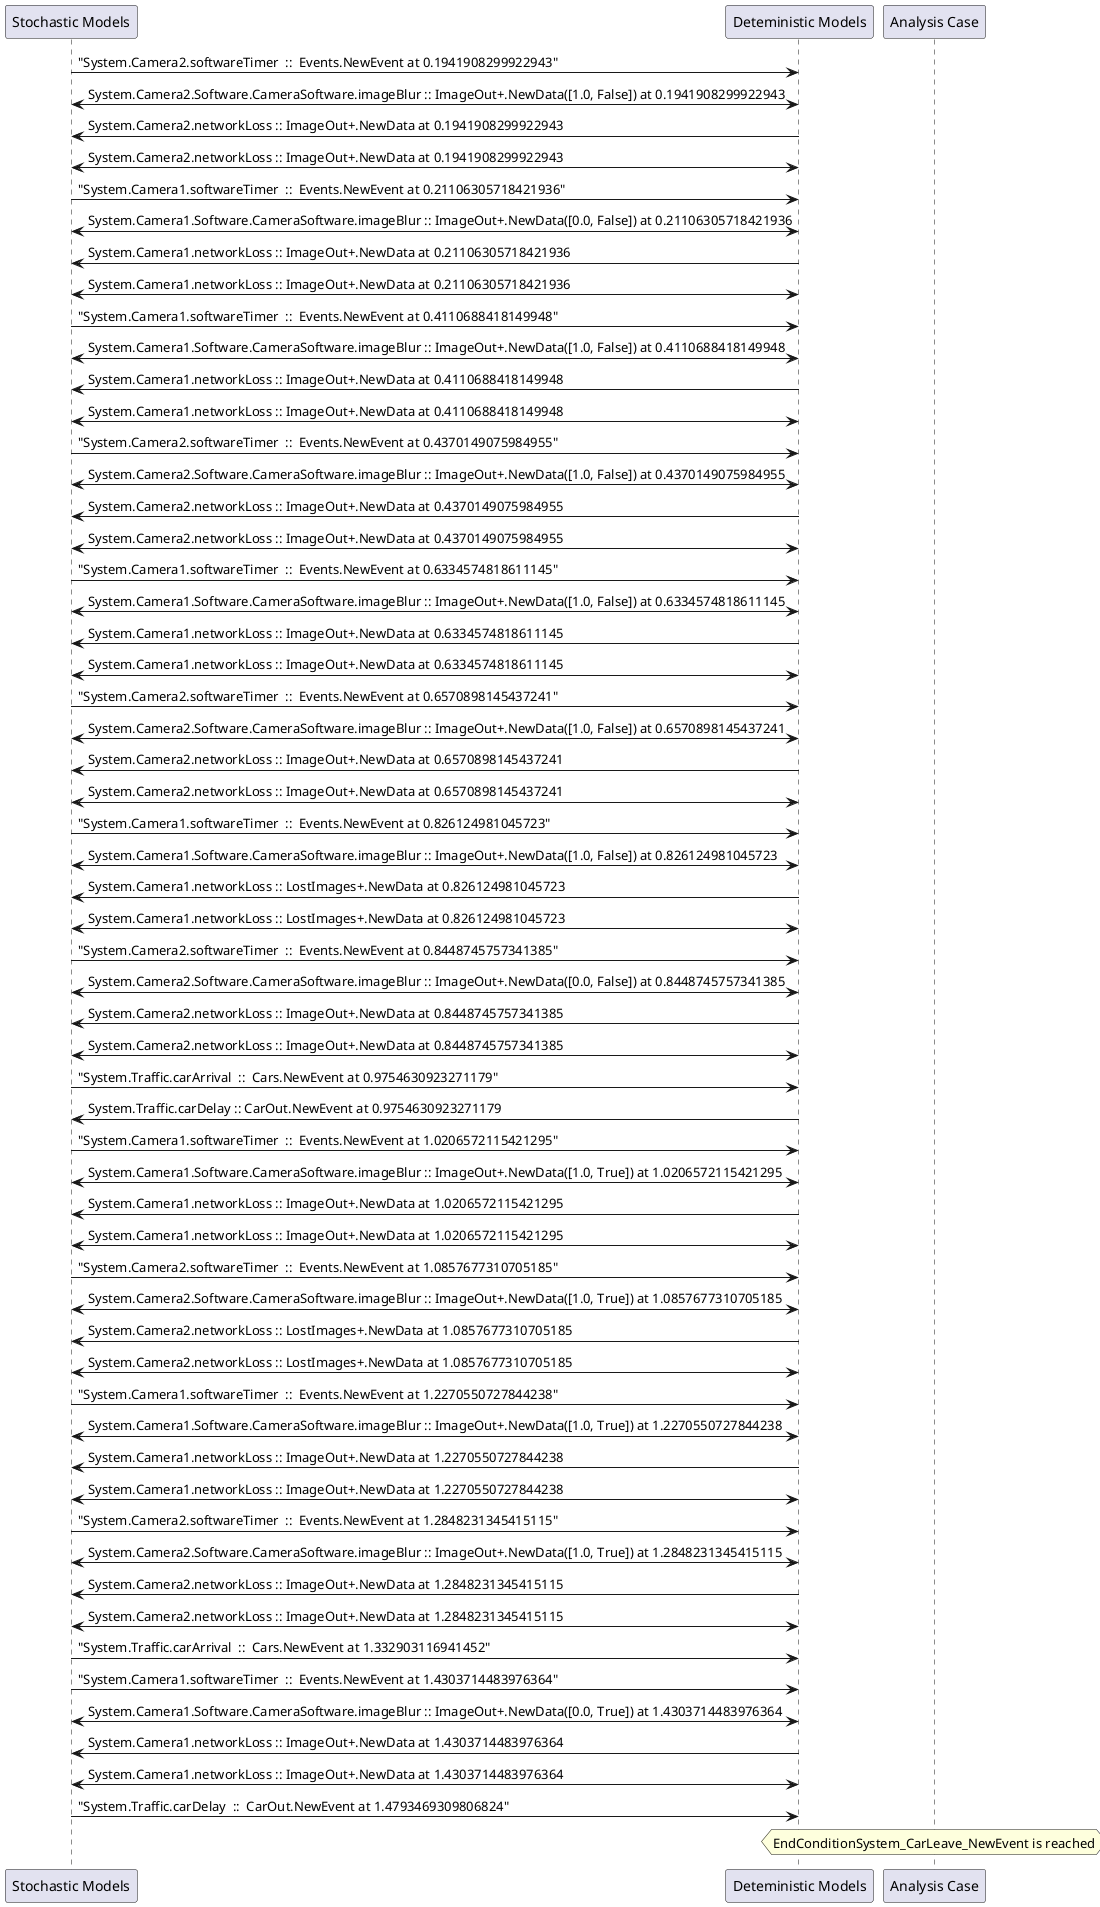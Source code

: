 
	@startuml
	participant "Stochastic Models" as stochmodel
	participant "Deteministic Models" as detmodel
	participant "Analysis Case" as analysis
	{40915_stop} stochmodel -> detmodel : "System.Camera2.softwareTimer  ::  Events.NewEvent at 0.1941908299922943"
detmodel <-> stochmodel : System.Camera2.Software.CameraSoftware.imageBlur :: ImageOut+.NewData([1.0, False]) at 0.1941908299922943
detmodel -> stochmodel : System.Camera2.networkLoss :: ImageOut+.NewData at 0.1941908299922943
detmodel <-> stochmodel : System.Camera2.networkLoss :: ImageOut+.NewData at 0.1941908299922943
{40900_stop} stochmodel -> detmodel : "System.Camera1.softwareTimer  ::  Events.NewEvent at 0.21106305718421936"
detmodel <-> stochmodel : System.Camera1.Software.CameraSoftware.imageBlur :: ImageOut+.NewData([0.0, False]) at 0.21106305718421936
detmodel -> stochmodel : System.Camera1.networkLoss :: ImageOut+.NewData at 0.21106305718421936
detmodel <-> stochmodel : System.Camera1.networkLoss :: ImageOut+.NewData at 0.21106305718421936
{40901_stop} stochmodel -> detmodel : "System.Camera1.softwareTimer  ::  Events.NewEvent at 0.4110688418149948"
detmodel <-> stochmodel : System.Camera1.Software.CameraSoftware.imageBlur :: ImageOut+.NewData([1.0, False]) at 0.4110688418149948
detmodel -> stochmodel : System.Camera1.networkLoss :: ImageOut+.NewData at 0.4110688418149948
detmodel <-> stochmodel : System.Camera1.networkLoss :: ImageOut+.NewData at 0.4110688418149948
{40916_stop} stochmodel -> detmodel : "System.Camera2.softwareTimer  ::  Events.NewEvent at 0.4370149075984955"
detmodel <-> stochmodel : System.Camera2.Software.CameraSoftware.imageBlur :: ImageOut+.NewData([1.0, False]) at 0.4370149075984955
detmodel -> stochmodel : System.Camera2.networkLoss :: ImageOut+.NewData at 0.4370149075984955
detmodel <-> stochmodel : System.Camera2.networkLoss :: ImageOut+.NewData at 0.4370149075984955
{40902_stop} stochmodel -> detmodel : "System.Camera1.softwareTimer  ::  Events.NewEvent at 0.6334574818611145"
detmodel <-> stochmodel : System.Camera1.Software.CameraSoftware.imageBlur :: ImageOut+.NewData([1.0, False]) at 0.6334574818611145
detmodel -> stochmodel : System.Camera1.networkLoss :: ImageOut+.NewData at 0.6334574818611145
detmodel <-> stochmodel : System.Camera1.networkLoss :: ImageOut+.NewData at 0.6334574818611145
{40917_stop} stochmodel -> detmodel : "System.Camera2.softwareTimer  ::  Events.NewEvent at 0.6570898145437241"
detmodel <-> stochmodel : System.Camera2.Software.CameraSoftware.imageBlur :: ImageOut+.NewData([1.0, False]) at 0.6570898145437241
detmodel -> stochmodel : System.Camera2.networkLoss :: ImageOut+.NewData at 0.6570898145437241
detmodel <-> stochmodel : System.Camera2.networkLoss :: ImageOut+.NewData at 0.6570898145437241
{40903_stop} stochmodel -> detmodel : "System.Camera1.softwareTimer  ::  Events.NewEvent at 0.826124981045723"
detmodel <-> stochmodel : System.Camera1.Software.CameraSoftware.imageBlur :: ImageOut+.NewData([1.0, False]) at 0.826124981045723
detmodel -> stochmodel : System.Camera1.networkLoss :: LostImages+.NewData at 0.826124981045723
detmodel <-> stochmodel : System.Camera1.networkLoss :: LostImages+.NewData at 0.826124981045723
{40918_stop} stochmodel -> detmodel : "System.Camera2.softwareTimer  ::  Events.NewEvent at 0.8448745757341385"
detmodel <-> stochmodel : System.Camera2.Software.CameraSoftware.imageBlur :: ImageOut+.NewData([0.0, False]) at 0.8448745757341385
detmodel -> stochmodel : System.Camera2.networkLoss :: ImageOut+.NewData at 0.8448745757341385
detmodel <-> stochmodel : System.Camera2.networkLoss :: ImageOut+.NewData at 0.8448745757341385
{40930_stop} stochmodel -> detmodel : "System.Traffic.carArrival  ::  Cars.NewEvent at 0.9754630923271179"
{40939_start} detmodel -> stochmodel : System.Traffic.carDelay :: CarOut.NewEvent at 0.9754630923271179
{40904_stop} stochmodel -> detmodel : "System.Camera1.softwareTimer  ::  Events.NewEvent at 1.0206572115421295"
detmodel <-> stochmodel : System.Camera1.Software.CameraSoftware.imageBlur :: ImageOut+.NewData([1.0, True]) at 1.0206572115421295
detmodel -> stochmodel : System.Camera1.networkLoss :: ImageOut+.NewData at 1.0206572115421295
detmodel <-> stochmodel : System.Camera1.networkLoss :: ImageOut+.NewData at 1.0206572115421295
{40919_stop} stochmodel -> detmodel : "System.Camera2.softwareTimer  ::  Events.NewEvent at 1.0857677310705185"
detmodel <-> stochmodel : System.Camera2.Software.CameraSoftware.imageBlur :: ImageOut+.NewData([1.0, True]) at 1.0857677310705185
detmodel -> stochmodel : System.Camera2.networkLoss :: LostImages+.NewData at 1.0857677310705185
detmodel <-> stochmodel : System.Camera2.networkLoss :: LostImages+.NewData at 1.0857677310705185
{40905_stop} stochmodel -> detmodel : "System.Camera1.softwareTimer  ::  Events.NewEvent at 1.2270550727844238"
detmodel <-> stochmodel : System.Camera1.Software.CameraSoftware.imageBlur :: ImageOut+.NewData([1.0, True]) at 1.2270550727844238
detmodel -> stochmodel : System.Camera1.networkLoss :: ImageOut+.NewData at 1.2270550727844238
detmodel <-> stochmodel : System.Camera1.networkLoss :: ImageOut+.NewData at 1.2270550727844238
{40920_stop} stochmodel -> detmodel : "System.Camera2.softwareTimer  ::  Events.NewEvent at 1.2848231345415115"
detmodel <-> stochmodel : System.Camera2.Software.CameraSoftware.imageBlur :: ImageOut+.NewData([1.0, True]) at 1.2848231345415115
detmodel -> stochmodel : System.Camera2.networkLoss :: ImageOut+.NewData at 1.2848231345415115
detmodel <-> stochmodel : System.Camera2.networkLoss :: ImageOut+.NewData at 1.2848231345415115
{40931_stop} stochmodel -> detmodel : "System.Traffic.carArrival  ::  Cars.NewEvent at 1.332903116941452"
{40906_stop} stochmodel -> detmodel : "System.Camera1.softwareTimer  ::  Events.NewEvent at 1.4303714483976364"
detmodel <-> stochmodel : System.Camera1.Software.CameraSoftware.imageBlur :: ImageOut+.NewData([0.0, True]) at 1.4303714483976364
detmodel -> stochmodel : System.Camera1.networkLoss :: ImageOut+.NewData at 1.4303714483976364
detmodel <-> stochmodel : System.Camera1.networkLoss :: ImageOut+.NewData at 1.4303714483976364
{40939_stop} stochmodel -> detmodel : "System.Traffic.carDelay  ::  CarOut.NewEvent at 1.4793469309806824"
{40939_start} <-> {40939_stop} : delay
hnote over analysis 
EndConditionSystem_CarLeave_NewEvent is reached
endnote
@enduml
